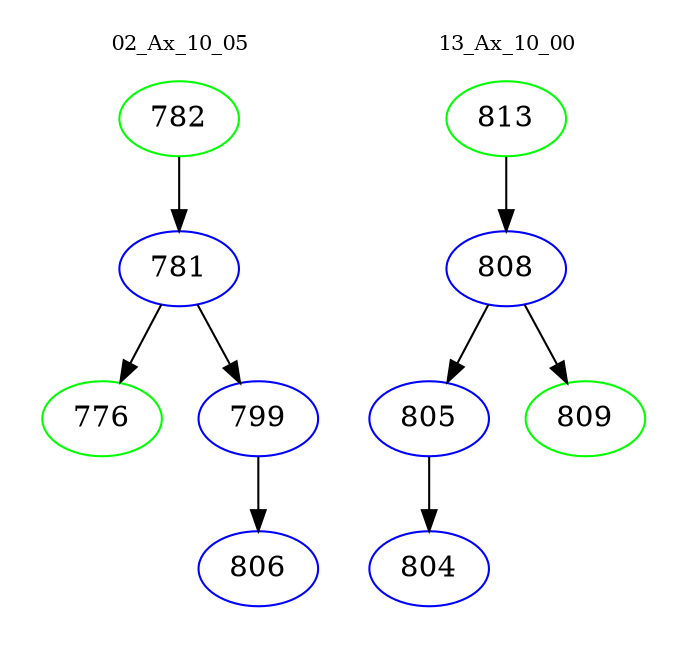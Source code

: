 digraph{
subgraph cluster_0 {
color = white
label = "02_Ax_10_05";
fontsize=10;
T0_782 [label="782", color="green"]
T0_782 -> T0_781 [color="black"]
T0_781 [label="781", color="blue"]
T0_781 -> T0_776 [color="black"]
T0_776 [label="776", color="green"]
T0_781 -> T0_799 [color="black"]
T0_799 [label="799", color="blue"]
T0_799 -> T0_806 [color="black"]
T0_806 [label="806", color="blue"]
}
subgraph cluster_1 {
color = white
label = "13_Ax_10_00";
fontsize=10;
T1_813 [label="813", color="green"]
T1_813 -> T1_808 [color="black"]
T1_808 [label="808", color="blue"]
T1_808 -> T1_805 [color="black"]
T1_805 [label="805", color="blue"]
T1_805 -> T1_804 [color="black"]
T1_804 [label="804", color="blue"]
T1_808 -> T1_809 [color="black"]
T1_809 [label="809", color="green"]
}
}
